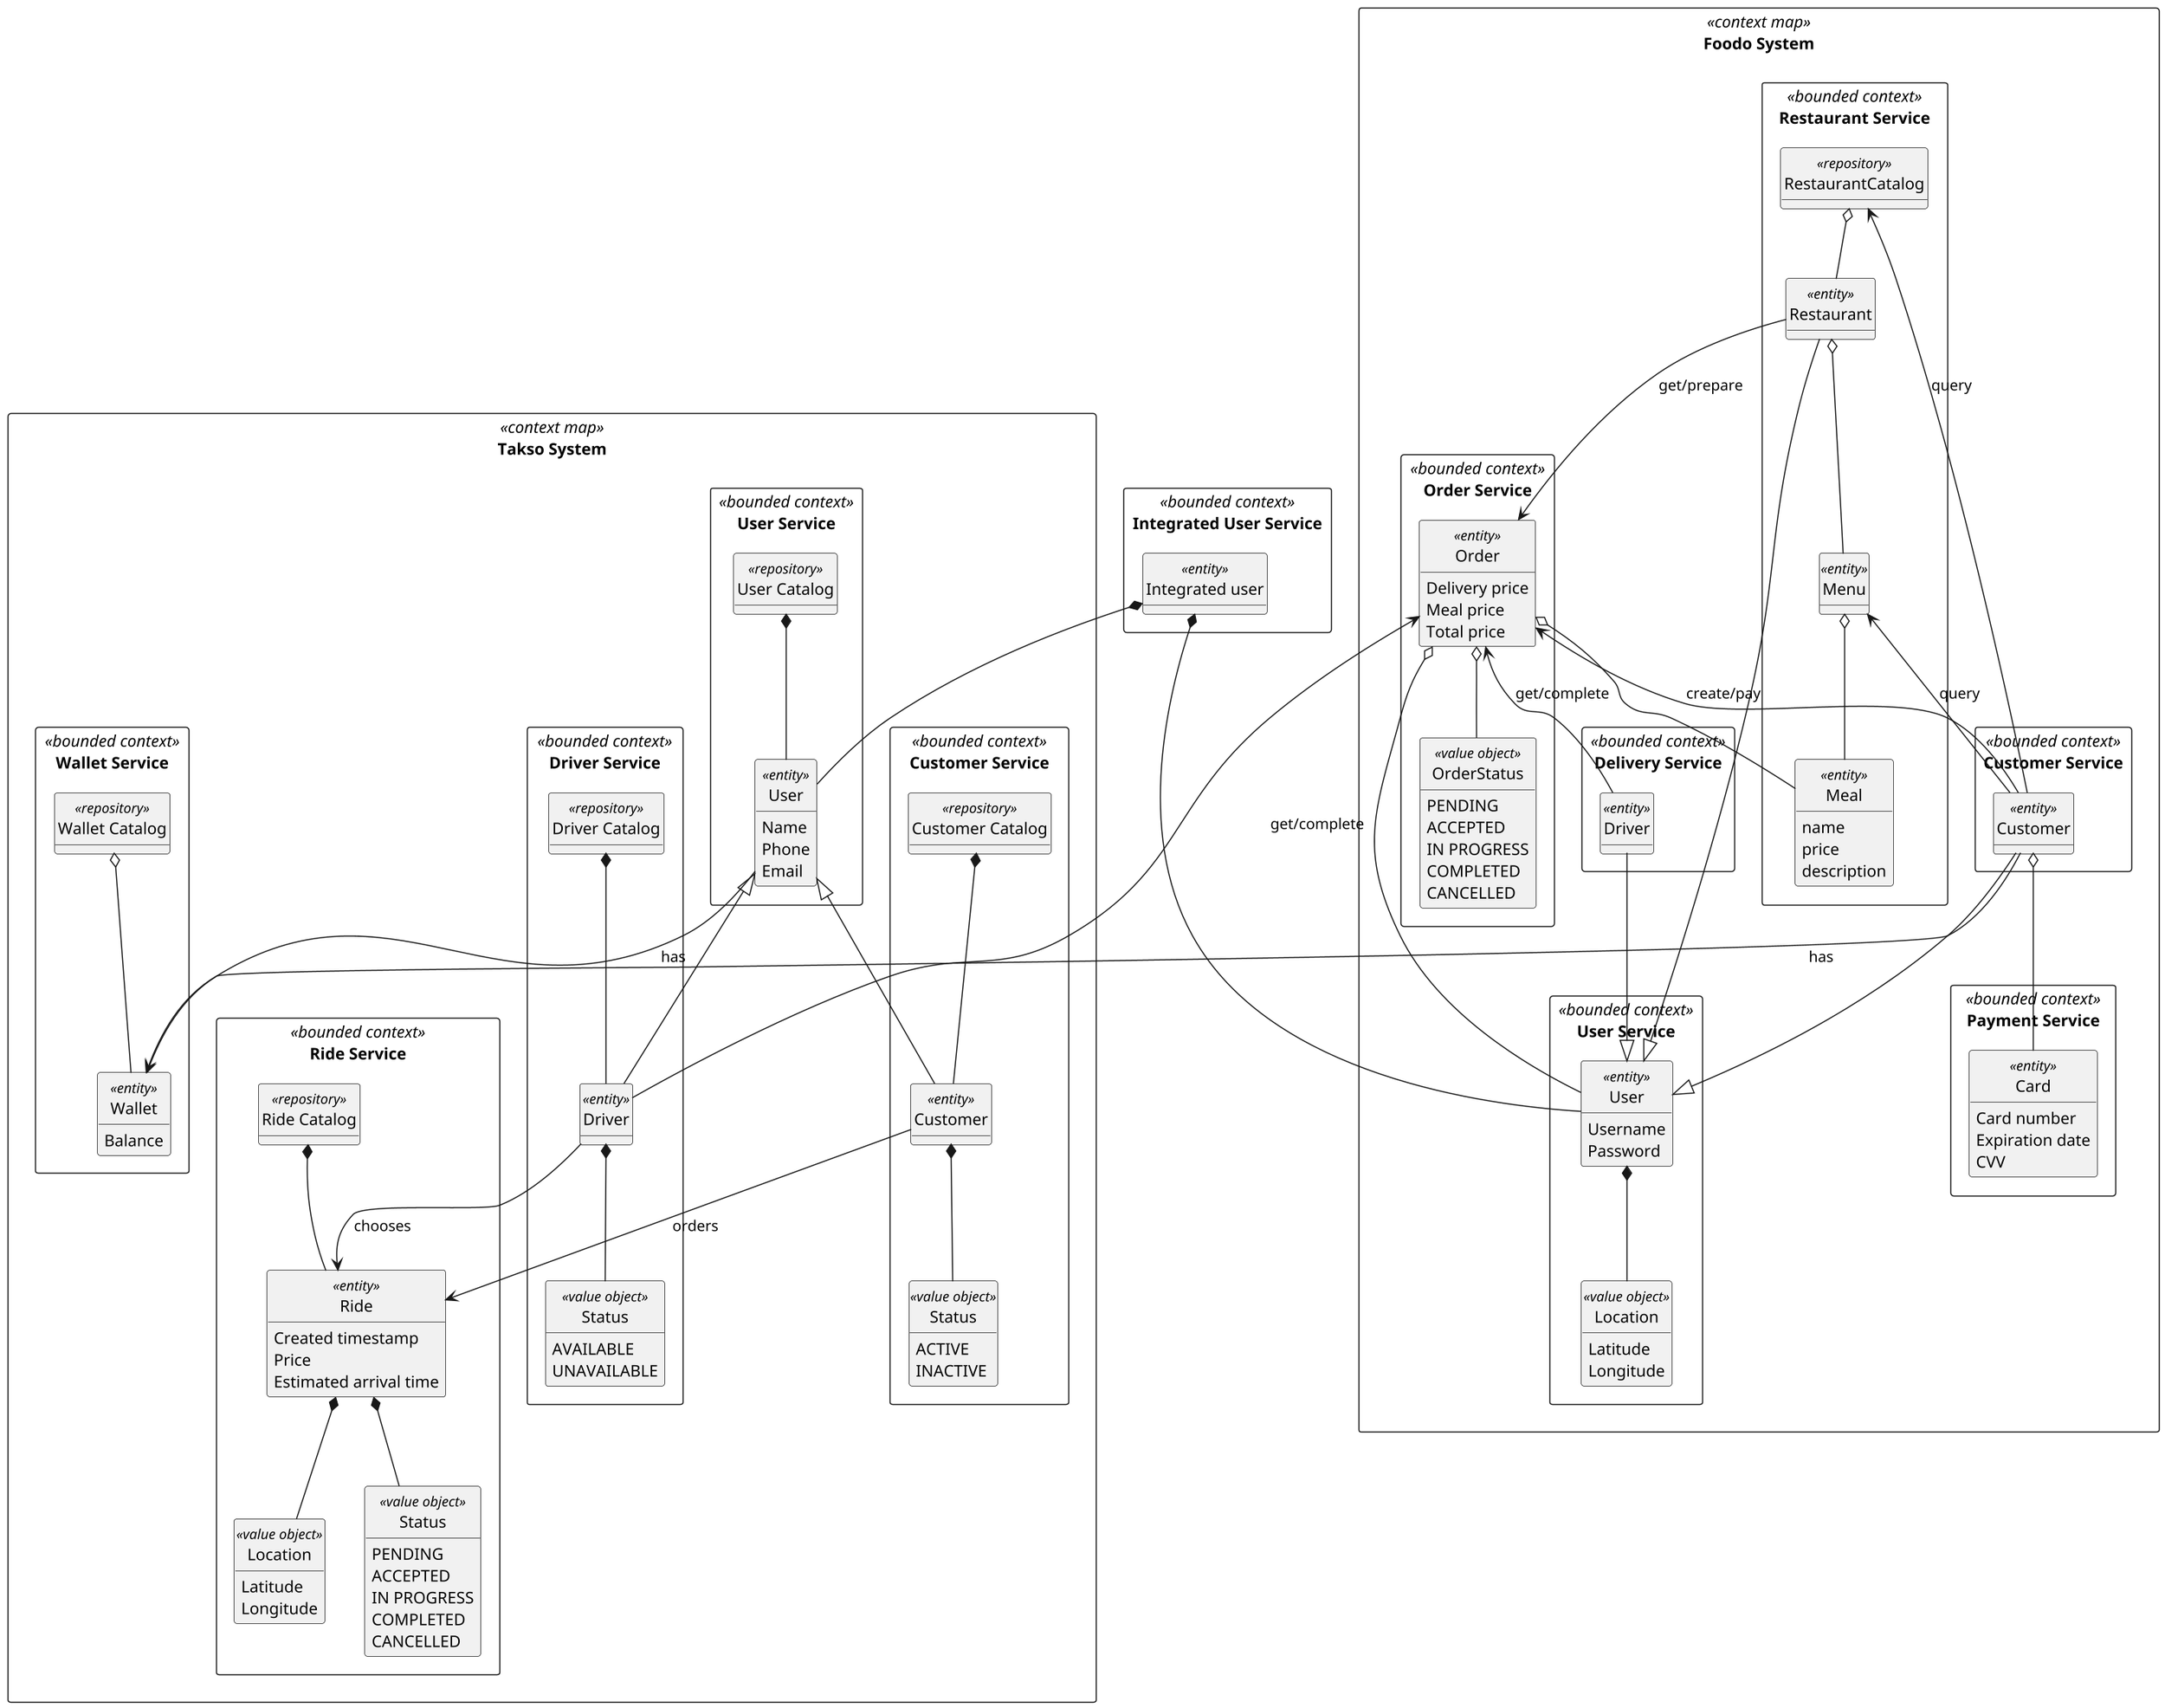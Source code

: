 @startuml IntegratedModel
scale 1.5
skinparam shadowing false
skinparam monochrome true
' skinparam linetype ortho

rectangle "Takso System" <<context map>> {
    rectangle "User Service" as UserService <<bounded context>> {
        entity "User Catalog" as UserCatalog <<repository>> {
        }

        entity User <<entity>> {
            Name
            Phone
            Email
        }

        UserCatalog *-- User
    }

    rectangle "Customer Service" as CustomerService <<bounded context>> {
        entity "Customer Catalog" as CustomerCatalog <<repository>>

        entity Customer <<entity>> {
        }

        enum "Status" as CustomerStatus <<value object>> {
            ACTIVE
            INACTIVE
        }

        CustomerCatalog *-- Customer
        Customer *-- CustomerStatus
    }

    rectangle "Driver Service" as DriverService <<bounded context>> {
        entity "Driver Catalog" as DriverCatalog <<repository>>

        entity Driver <<entity>> {
        }

        enum "Status" as DriverStatus <<value object>> {
            AVAILABLE
            UNAVAILABLE
        }

        DriverCatalog *-- Driver
        Driver *-- DriverStatus
    }

    rectangle "Ride Service" as RideService <<bounded context>> {
        entity "Ride Catalog" as RideCatalog <<repository>>

        entity Ride <<entity>> {
            Created timestamp
            Price
            Estimated arrival time
        }

        entity Location <<value object>> {
            Latitude
            Longitude
        }

        enum "Status" as RideStatus <<value object>> {
            PENDING
            ACCEPTED
            IN PROGRESS
            COMPLETED
            CANCELLED
        }

        User <|-- Customer
        User <|-- Driver

        Ride *-- RideStatus

        RideCatalog *-- Ride
        Ride *-- Location
        Driver --> Ride : chooses
        Customer --> Ride : orders
    }

    rectangle "Wallet Service" as WalletService <<bounded context>> {
        entity "Wallet Catalog" as TaksoBank <<repository>> {
        }

        entity Wallet <<entity>> {
            Balance
        }

        TaksoBank o-- Wallet
        User --> Wallet : has
    }
}

hide <<entity>> circle
hide <<entity>> methods
hide <<value object>> circle
hide <<value object>> methods
hide <<repository>> circle
hide <<repository>> methods
hide <<repository>> methods



rectangle "Foodo System" as FoodoSystem <<context map>> {
    rectangle "User Service" as UserServiceFoodo <<bounded context>> {
        entity "User" as UserFoodo <<entity>> {
            Username
            Password
        }

        entity "Location" as LocationFoodo <<value object>> {
            Latitude
            Longitude
        }
    }

    rectangle "Customer Service" as CutomerServiceFoodo <<bounded context>> {
        entity "Customer" as CustomerFoodo <<entity>> {
        }


    }

    rectangle "Payment Service" as PaymentServiceFoodo <<bounded context>> {
        entity "Card" as CardFoodo <<entity>>{
            Card number
            Expiration date
            CVV
        }
    }

    rectangle "Order Service" as OrderServiceFoodo <<bounded context>> {
        entity "Order" as OrderFoodo <<entity>> {
            Delivery price
            Meal price
            Total price
        }

        entity "OrderStatus" as OrderStatusFoodo <<value object>> {
            PENDING
            ACCEPTED
            IN PROGRESS
            COMPLETED
            CANCELLED
        }
    }

    rectangle "Restaurant Service" as RestaurantServiceFoodo <<bounded context>> {
        entity RestaurantCatalog <<repository>> {
        }

        entity Restaurant <<entity>> {
        }

        entity Meal <<entity>> {
            name
            price
            description
        }

        entity Menu <<entity>> {
        }

        RestaurantCatalog o-- Restaurant
        Restaurant o-- Menu
        Menu o-- Meal
    }

    rectangle "Delivery Service" as DeliveryServiceFoodo <<bounded context>> {
        entity "Driver" as DriverFoodo <<entity>> {
        }
    }


    CustomerFoodo --|> UserFoodo
    DriverFoodo --|> UserFoodo
    Restaurant --|> UserFoodo
    UserFoodo *-- LocationFoodo
    OrderFoodo <-- CustomerFoodo : create/pay
    OrderFoodo <-- DriverFoodo : get/complete
    OrderFoodo <-- Restaurant : get/prepare
    OrderFoodo o-- OrderStatusFoodo
    Meal --o OrderFoodo
    CustomerFoodo o-- CardFoodo

    Menu <-- CustomerFoodo : query
    RestaurantCatalog <-- CustomerFoodo : query
    OrderFoodo o-- UserFoodo
}







rectangle "Integrated User Service" as IntegratedUserSystem <<bounded context>> {
    entity "Integrated user" as IntegratedUser <<entity>> {
    }

    IntegratedUser *-- UserFoodo
    IntegratedUser *-- User
}

CustomerFoodo --> Wallet : has

Driver --> OrderFoodo : get/complete


@enduml